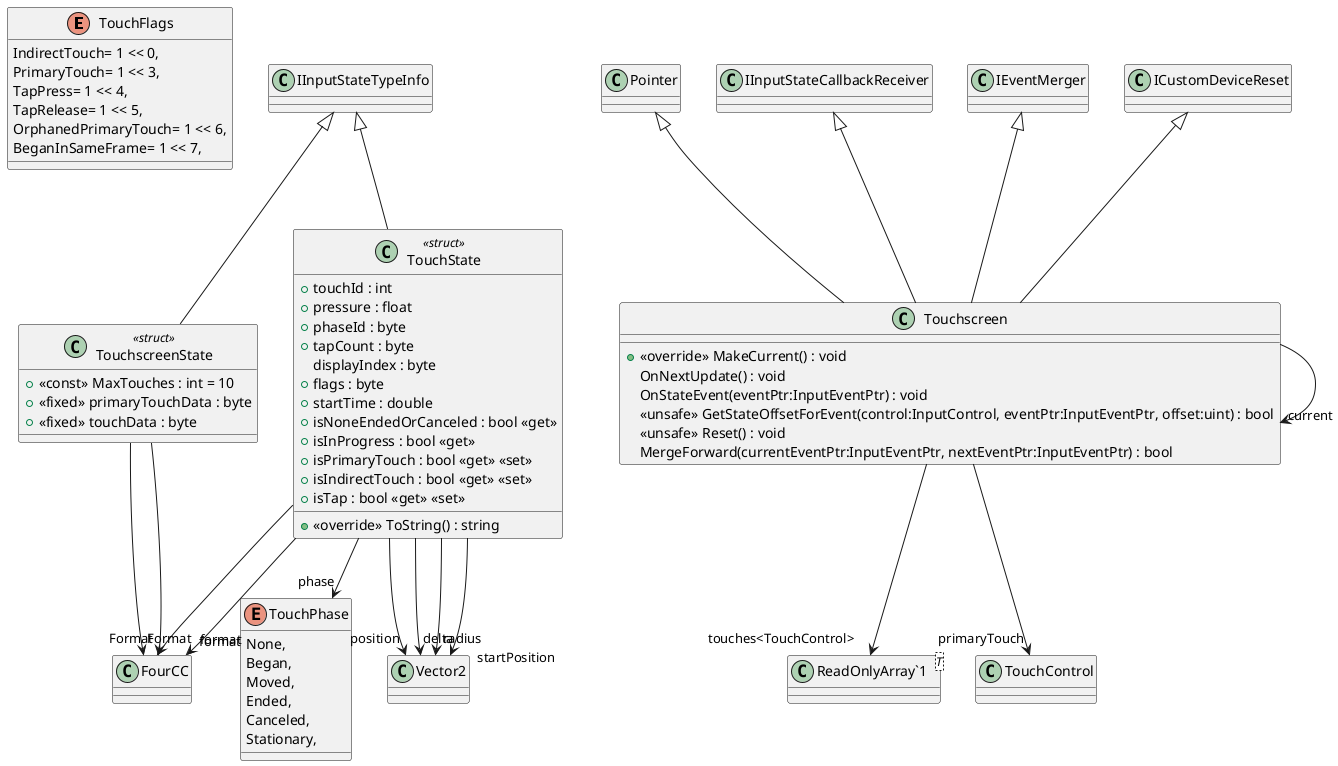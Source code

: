 @startuml
enum TouchFlags {
    IndirectTouch= 1 << 0,
    PrimaryTouch= 1 << 3,
    TapPress= 1 << 4,
    TapRelease= 1 << 5,
    OrphanedPrimaryTouch= 1 << 6,
    BeganInSameFrame= 1 << 7,
}
class TouchState <<struct>> {
    + touchId : int
    + pressure : float
    + phaseId : byte
    + tapCount : byte
    displayIndex : byte
    + flags : byte
    + startTime : double
    + isNoneEndedOrCanceled : bool <<get>>
    + isInProgress : bool <<get>>
    + isPrimaryTouch : bool <<get>> <<set>>
    + isIndirectTouch : bool <<get>> <<set>>
    + isTap : bool <<get>> <<set>>
    + <<override>> ToString() : string
}
class TouchscreenState <<struct>> {
    + <<const>> MaxTouches : int = 10
    + <<fixed>> primaryTouchData : byte
    + <<fixed>> touchData : byte
}
enum TouchPhase {
    None,
    Began,
    Moved,
    Ended,
    Canceled,
    Stationary,
}
class Touchscreen {
    + <<override>> MakeCurrent() : void
    OnNextUpdate() : void
    OnStateEvent(eventPtr:InputEventPtr) : void
    <<unsafe>> GetStateOffsetForEvent(control:InputControl, eventPtr:InputEventPtr, offset:uint) : bool
    <<unsafe>> Reset() : void
    MergeForward(currentEventPtr:InputEventPtr, nextEventPtr:InputEventPtr) : bool
}
class "ReadOnlyArray`1"<T> {
}
IInputStateTypeInfo <|-- TouchState
TouchState --> "Format" FourCC
TouchState --> "position" Vector2
TouchState --> "delta" Vector2
TouchState --> "radius" Vector2
TouchState --> "startPosition" Vector2
TouchState --> "phase" TouchPhase
TouchState --> "format" FourCC
IInputStateTypeInfo <|-- TouchscreenState
TouchscreenState --> "Format" FourCC
TouchscreenState --> "format" FourCC
Pointer <|-- Touchscreen
IInputStateCallbackReceiver <|-- Touchscreen
IEventMerger <|-- Touchscreen
ICustomDeviceReset <|-- Touchscreen
Touchscreen --> "primaryTouch" TouchControl
Touchscreen --> "touches<TouchControl>" "ReadOnlyArray`1"
Touchscreen --> "current" Touchscreen
@enduml
